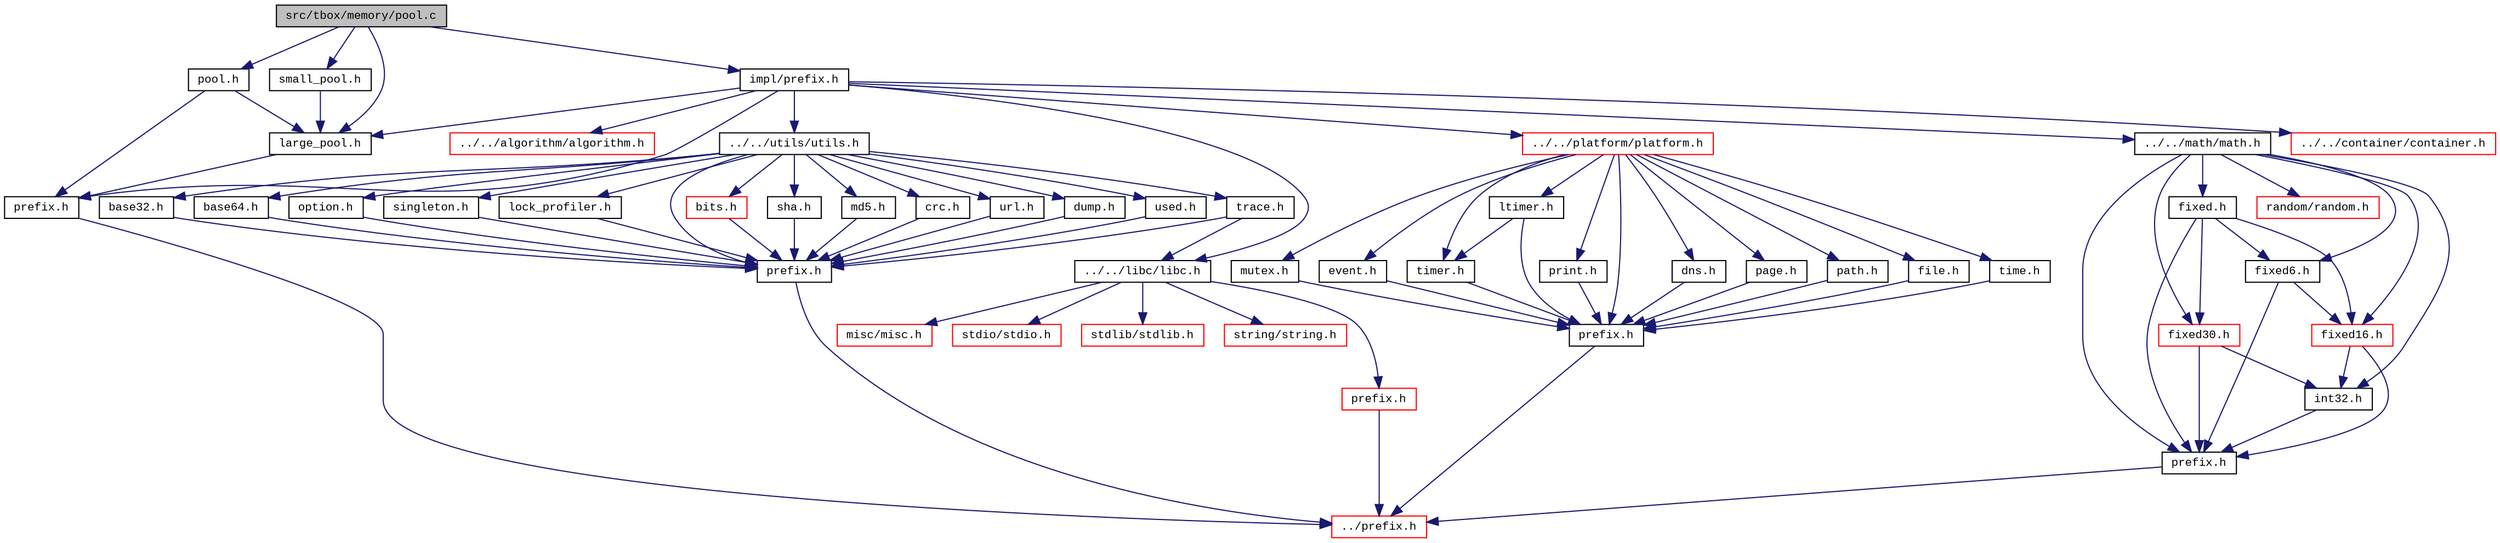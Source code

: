 digraph "src/tbox/memory/pool.c"
{
  edge [fontname="CourierNew",fontsize="10",labelfontname="CourierNew",labelfontsize="10"];
  node [fontname="CourierNew",fontsize="10",shape=record];
  Node1 [label="src/tbox/memory/pool.c",height=0.2,width=0.4,color="black", fillcolor="grey75", style="filled" fontcolor="black"];
  Node1 -> Node2 [color="midnightblue",fontsize="10",style="solid",fontname="CourierNew"];
  Node2 [label="pool.h",height=0.2,width=0.4,color="black", fillcolor="white", style="filled",URL="$db/db7/pool_8h.html"];
  Node2 -> Node3 [color="midnightblue",fontsize="10",style="solid",fontname="CourierNew"];
  Node3 [label="prefix.h",height=0.2,width=0.4,color="black", fillcolor="white", style="filled",URL="$d0/dad/memory_2prefix_8h_source.html"];
  Node3 -> Node4 [color="midnightblue",fontsize="10",style="solid",fontname="CourierNew"];
  Node4 [label="../prefix.h",height=0.2,width=0.4,color="red", fillcolor="white", style="filled",URL="$df/d5c/prefix_8h_source.html"];
  Node2 -> Node5 [color="midnightblue",fontsize="10",style="solid",fontname="CourierNew"];
  Node5 [label="large_pool.h",height=0.2,width=0.4,color="black", fillcolor="white", style="filled",URL="$db/d2d/large__pool_8h.html"];
  Node5 -> Node3 [color="midnightblue",fontsize="10",style="solid",fontname="CourierNew"];
  Node1 -> Node5 [color="midnightblue",fontsize="10",style="solid",fontname="CourierNew"];
  Node1 -> Node6 [color="midnightblue",fontsize="10",style="solid",fontname="CourierNew"];
  Node6 [label="small_pool.h",height=0.2,width=0.4,color="black", fillcolor="white", style="filled",URL="$d1/d34/small__pool_8h.html"];
  Node6 -> Node5 [color="midnightblue",fontsize="10",style="solid",fontname="CourierNew"];
  Node1 -> Node7 [color="midnightblue",fontsize="10",style="solid",fontname="CourierNew"];
  Node7 [label="impl/prefix.h",height=0.2,width=0.4,color="black", fillcolor="white", style="filled",URL="$d8/dad/memory_2impl_2prefix_8h_source.html"];
  Node7 -> Node3 [color="midnightblue",fontsize="10",style="solid",fontname="CourierNew"];
  Node7 -> Node5 [color="midnightblue",fontsize="10",style="solid",fontname="CourierNew"];
  Node7 -> Node8 [color="midnightblue",fontsize="10",style="solid",fontname="CourierNew"];
  Node8 [label="../../libc/libc.h",height=0.2,width=0.4,color="black", fillcolor="white", style="filled",URL="$db/dc8/libc_8h.html"];
  Node8 -> Node9 [color="midnightblue",fontsize="10",style="solid",fontname="CourierNew"];
  Node9 [label="prefix.h",height=0.2,width=0.4,color="red", fillcolor="white", style="filled",URL="$d4/df0/libc_2prefix_8h_source.html"];
  Node9 -> Node4 [color="midnightblue",fontsize="10",style="solid",fontname="CourierNew"];
  Node8 -> Node10 [color="midnightblue",fontsize="10",style="solid",fontname="CourierNew"];
  Node10 [label="misc/misc.h",height=0.2,width=0.4,color="red", fillcolor="white", style="filled",URL="$d4/d08/misc_8h.html"];
  Node8 -> Node11 [color="midnightblue",fontsize="10",style="solid",fontname="CourierNew"];
  Node11 [label="stdio/stdio.h",height=0.2,width=0.4,color="red", fillcolor="white", style="filled",URL="$d6/dd1/stdio_8h.html"];
  Node8 -> Node12 [color="midnightblue",fontsize="10",style="solid",fontname="CourierNew"];
  Node12 [label="stdlib/stdlib.h",height=0.2,width=0.4,color="red", fillcolor="white", style="filled",URL="$dc/d9c/stdlib_8h.html"];
  Node8 -> Node13 [color="midnightblue",fontsize="10",style="solid",fontname="CourierNew"];
  Node13 [label="string/string.h",height=0.2,width=0.4,color="red", fillcolor="white", style="filled",URL="$da/d52/libc_2string_2string_8h_source.html"];
  Node7 -> Node14 [color="midnightblue",fontsize="10",style="solid",fontname="CourierNew"];
  Node14 [label="../../math/math.h",height=0.2,width=0.4,color="black", fillcolor="white", style="filled",URL="$d9/d8c/math_2math_8h_source.html"];
  Node14 -> Node15 [color="midnightblue",fontsize="10",style="solid",fontname="CourierNew"];
  Node15 [label="prefix.h",height=0.2,width=0.4,color="black", fillcolor="white", style="filled",URL="$d5/d8d/math_2prefix_8h_source.html"];
  Node15 -> Node4 [color="midnightblue",fontsize="10",style="solid",fontname="CourierNew"];
  Node14 -> Node16 [color="midnightblue",fontsize="10",style="solid",fontname="CourierNew"];
  Node16 [label="int32.h",height=0.2,width=0.4,color="black", fillcolor="white", style="filled",URL="$d9/d74/int32_8h.html"];
  Node16 -> Node15 [color="midnightblue",fontsize="10",style="solid",fontname="CourierNew"];
  Node14 -> Node17 [color="midnightblue",fontsize="10",style="solid",fontname="CourierNew"];
  Node17 [label="fixed6.h",height=0.2,width=0.4,color="black", fillcolor="white", style="filled",URL="$da/df6/fixed6_8h.html"];
  Node17 -> Node15 [color="midnightblue",fontsize="10",style="solid",fontname="CourierNew"];
  Node17 -> Node18 [color="midnightblue",fontsize="10",style="solid",fontname="CourierNew"];
  Node18 [label="fixed16.h",height=0.2,width=0.4,color="red", fillcolor="white", style="filled",URL="$d1/d1f/fixed16_8h.html"];
  Node18 -> Node15 [color="midnightblue",fontsize="10",style="solid",fontname="CourierNew"];
  Node18 -> Node16 [color="midnightblue",fontsize="10",style="solid",fontname="CourierNew"];
  Node14 -> Node18 [color="midnightblue",fontsize="10",style="solid",fontname="CourierNew"];
  Node14 -> Node19 [color="midnightblue",fontsize="10",style="solid",fontname="CourierNew"];
  Node19 [label="fixed30.h",height=0.2,width=0.4,color="red", fillcolor="white", style="filled",URL="$d0/de2/fixed30_8h.html"];
  Node19 -> Node15 [color="midnightblue",fontsize="10",style="solid",fontname="CourierNew"];
  Node19 -> Node16 [color="midnightblue",fontsize="10",style="solid",fontname="CourierNew"];
  Node14 -> Node20 [color="midnightblue",fontsize="10",style="solid",fontname="CourierNew"];
  Node20 [label="fixed.h",height=0.2,width=0.4,color="black", fillcolor="white", style="filled",URL="$dd/d58/fixed_8h.html"];
  Node20 -> Node15 [color="midnightblue",fontsize="10",style="solid",fontname="CourierNew"];
  Node20 -> Node17 [color="midnightblue",fontsize="10",style="solid",fontname="CourierNew"];
  Node20 -> Node18 [color="midnightblue",fontsize="10",style="solid",fontname="CourierNew"];
  Node20 -> Node19 [color="midnightblue",fontsize="10",style="solid",fontname="CourierNew"];
  Node14 -> Node21 [color="midnightblue",fontsize="10",style="solid",fontname="CourierNew"];
  Node21 [label="random/random.h",height=0.2,width=0.4,color="red", fillcolor="white", style="filled",URL="$d1/d79/random_8h.html"];
  Node7 -> Node22 [color="midnightblue",fontsize="10",style="solid",fontname="CourierNew"];
  Node22 [label="../../utils/utils.h",height=0.2,width=0.4,color="black", fillcolor="white", style="filled",URL="$de/d2f/utils_2utils_8h_source.html"];
  Node22 -> Node23 [color="midnightblue",fontsize="10",style="solid",fontname="CourierNew"];
  Node23 [label="prefix.h",height=0.2,width=0.4,color="black", fillcolor="white", style="filled",URL="$de/d60/utils_2prefix_8h_source.html"];
  Node23 -> Node4 [color="midnightblue",fontsize="10",style="solid",fontname="CourierNew"];
  Node22 -> Node24 [color="midnightblue",fontsize="10",style="solid",fontname="CourierNew"];
  Node24 [label="bits.h",height=0.2,width=0.4,color="red", fillcolor="white", style="filled",URL="$df/db9/bits_8h_source.html"];
  Node24 -> Node23 [color="midnightblue",fontsize="10",style="solid",fontname="CourierNew"];
  Node22 -> Node25 [color="midnightblue",fontsize="10",style="solid",fontname="CourierNew"];
  Node25 [label="sha.h",height=0.2,width=0.4,color="black", fillcolor="white", style="filled",URL="$d9/d61/sha_8h.html"];
  Node25 -> Node23 [color="midnightblue",fontsize="10",style="solid",fontname="CourierNew"];
  Node22 -> Node26 [color="midnightblue",fontsize="10",style="solid",fontname="CourierNew"];
  Node26 [label="md5.h",height=0.2,width=0.4,color="black", fillcolor="white", style="filled",URL="$da/db0/md5_8h.html"];
  Node26 -> Node23 [color="midnightblue",fontsize="10",style="solid",fontname="CourierNew"];
  Node22 -> Node27 [color="midnightblue",fontsize="10",style="solid",fontname="CourierNew"];
  Node27 [label="crc.h",height=0.2,width=0.4,color="black", fillcolor="white", style="filled",URL="$dc/de6/crc_8h_source.html"];
  Node27 -> Node23 [color="midnightblue",fontsize="10",style="solid",fontname="CourierNew"];
  Node22 -> Node28 [color="midnightblue",fontsize="10",style="solid",fontname="CourierNew"];
  Node28 [label="url.h",height=0.2,width=0.4,color="black", fillcolor="white", style="filled",URL="$de/d6c/utils_2url_8h_source.html"];
  Node28 -> Node23 [color="midnightblue",fontsize="10",style="solid",fontname="CourierNew"];
  Node22 -> Node29 [color="midnightblue",fontsize="10",style="solid",fontname="CourierNew"];
  Node29 [label="dump.h",height=0.2,width=0.4,color="black", fillcolor="white", style="filled",URL="$d5/de5/dump_8h.html"];
  Node29 -> Node23 [color="midnightblue",fontsize="10",style="solid",fontname="CourierNew"];
  Node22 -> Node30 [color="midnightblue",fontsize="10",style="solid",fontname="CourierNew"];
  Node30 [label="used.h",height=0.2,width=0.4,color="black", fillcolor="white", style="filled",URL="$d4/d2b/used_8h.html"];
  Node30 -> Node23 [color="midnightblue",fontsize="10",style="solid",fontname="CourierNew"];
  Node22 -> Node31 [color="midnightblue",fontsize="10",style="solid",fontname="CourierNew"];
  Node31 [label="trace.h",height=0.2,width=0.4,color="black", fillcolor="white", style="filled",URL="$da/d18/utils_2trace_8h_source.html"];
  Node31 -> Node23 [color="midnightblue",fontsize="10",style="solid",fontname="CourierNew"];
  Node31 -> Node8 [color="midnightblue",fontsize="10",style="solid",fontname="CourierNew"];
  Node22 -> Node32 [color="midnightblue",fontsize="10",style="solid",fontname="CourierNew"];
  Node32 [label="base32.h",height=0.2,width=0.4,color="black", fillcolor="white", style="filled",URL="$d8/d33/base32_8h.html"];
  Node32 -> Node23 [color="midnightblue",fontsize="10",style="solid",fontname="CourierNew"];
  Node22 -> Node33 [color="midnightblue",fontsize="10",style="solid",fontname="CourierNew"];
  Node33 [label="base64.h",height=0.2,width=0.4,color="black", fillcolor="white", style="filled",URL="$d2/d6f/base64_8h_source.html"];
  Node33 -> Node23 [color="midnightblue",fontsize="10",style="solid",fontname="CourierNew"];
  Node22 -> Node34 [color="midnightblue",fontsize="10",style="solid",fontname="CourierNew"];
  Node34 [label="option.h",height=0.2,width=0.4,color="black", fillcolor="white", style="filled",URL="$db/d15/utils_2option_8h_source.html"];
  Node34 -> Node23 [color="midnightblue",fontsize="10",style="solid",fontname="CourierNew"];
  Node22 -> Node35 [color="midnightblue",fontsize="10",style="solid",fontname="CourierNew"];
  Node35 [label="singleton.h",height=0.2,width=0.4,color="black", fillcolor="white", style="filled",URL="$d4/d0b/singleton_8h.html"];
  Node35 -> Node23 [color="midnightblue",fontsize="10",style="solid",fontname="CourierNew"];
  Node22 -> Node36 [color="midnightblue",fontsize="10",style="solid",fontname="CourierNew"];
  Node36 [label="lock_profiler.h",height=0.2,width=0.4,color="black", fillcolor="white", style="filled",URL="$d8/da8/lock__profiler_8h.html"];
  Node36 -> Node23 [color="midnightblue",fontsize="10",style="solid",fontname="CourierNew"];
  Node7 -> Node37 [color="midnightblue",fontsize="10",style="solid",fontname="CourierNew"];
  Node37 [label="../../platform/platform.h",height=0.2,width=0.4,color="red", fillcolor="white", style="filled",URL="$de/d03/platform_8h.html"];
  Node37 -> Node38 [color="midnightblue",fontsize="10",style="solid",fontname="CourierNew"];
  Node38 [label="prefix.h",height=0.2,width=0.4,color="black", fillcolor="white", style="filled",URL="$db/dfa/platform_2prefix_8h_source.html"];
  Node38 -> Node4 [color="midnightblue",fontsize="10",style="solid",fontname="CourierNew"];
  Node37 -> Node39 [color="midnightblue",fontsize="10",style="solid",fontname="CourierNew"];
  Node39 [label="dns.h",height=0.2,width=0.4,color="black", fillcolor="white", style="filled",URL="$d9/d31/platform_2dns_8h_source.html"];
  Node39 -> Node38 [color="midnightblue",fontsize="10",style="solid",fontname="CourierNew"];
  Node37 -> Node40 [color="midnightblue",fontsize="10",style="solid",fontname="CourierNew"];
  Node40 [label="page.h",height=0.2,width=0.4,color="black", fillcolor="white", style="filled",URL="$de/dad/page_8h.html"];
  Node40 -> Node38 [color="midnightblue",fontsize="10",style="solid",fontname="CourierNew"];
  Node37 -> Node41 [color="midnightblue",fontsize="10",style="solid",fontname="CourierNew"];
  Node41 [label="path.h",height=0.2,width=0.4,color="black", fillcolor="white", style="filled",URL="$d7/dd4/path_8h_source.html"];
  Node41 -> Node38 [color="midnightblue",fontsize="10",style="solid",fontname="CourierNew"];
  Node37 -> Node42 [color="midnightblue",fontsize="10",style="solid",fontname="CourierNew"];
  Node42 [label="file.h",height=0.2,width=0.4,color="black", fillcolor="white", style="filled",URL="$d2/d4d/file_8h.html"];
  Node42 -> Node38 [color="midnightblue",fontsize="10",style="solid",fontname="CourierNew"];
  Node37 -> Node43 [color="midnightblue",fontsize="10",style="solid",fontname="CourierNew"];
  Node43 [label="time.h",height=0.2,width=0.4,color="black", fillcolor="white", style="filled",URL="$db/d97/platform_2time_8h_source.html"];
  Node43 -> Node38 [color="midnightblue",fontsize="10",style="solid",fontname="CourierNew"];
  Node37 -> Node44 [color="midnightblue",fontsize="10",style="solid",fontname="CourierNew"];
  Node44 [label="mutex.h",height=0.2,width=0.4,color="black", fillcolor="white", style="filled",URL="$d0/df8/mutex_8h.html"];
  Node44 -> Node38 [color="midnightblue",fontsize="10",style="solid",fontname="CourierNew"];
  Node37 -> Node45 [color="midnightblue",fontsize="10",style="solid",fontname="CourierNew"];
  Node45 [label="event.h",height=0.2,width=0.4,color="black", fillcolor="white", style="filled",URL="$dd/d20/event_8h.html"];
  Node45 -> Node38 [color="midnightblue",fontsize="10",style="solid",fontname="CourierNew"];
  Node37 -> Node46 [color="midnightblue",fontsize="10",style="solid",fontname="CourierNew"];
  Node46 [label="timer.h",height=0.2,width=0.4,color="black", fillcolor="white", style="filled",URL="$d5/dd0/timer_8h.html"];
  Node46 -> Node38 [color="midnightblue",fontsize="10",style="solid",fontname="CourierNew"];
  Node37 -> Node47 [color="midnightblue",fontsize="10",style="solid",fontname="CourierNew"];
  Node47 [label="print.h",height=0.2,width=0.4,color="black", fillcolor="white", style="filled",URL="$d5/d77/print_8h.html"];
  Node47 -> Node38 [color="midnightblue",fontsize="10",style="solid",fontname="CourierNew"];
  Node37 -> Node48 [color="midnightblue",fontsize="10",style="solid",fontname="CourierNew"];
  Node48 [label="ltimer.h",height=0.2,width=0.4,color="black", fillcolor="white", style="filled",URL="$d5/d7d/ltimer_8h.html"];
  Node48 -> Node38 [color="midnightblue",fontsize="10",style="solid",fontname="CourierNew"];
  Node48 -> Node46 [color="midnightblue",fontsize="10",style="solid",fontname="CourierNew"];
  Node7 -> Node49 [color="midnightblue",fontsize="10",style="solid",fontname="CourierNew"];
  Node49 [label="../../container/container.h",height=0.2,width=0.4,color="red", fillcolor="white", style="filled",URL="$d4/ddd/container_8h.html"];
  Node7 -> Node50 [color="midnightblue",fontsize="10",style="solid",fontname="CourierNew"];
  Node50 [label="../../algorithm/algorithm.h",height=0.2,width=0.4,color="red", fillcolor="white", style="filled",URL="$df/dd9/algorithm_8h.html"];
}
